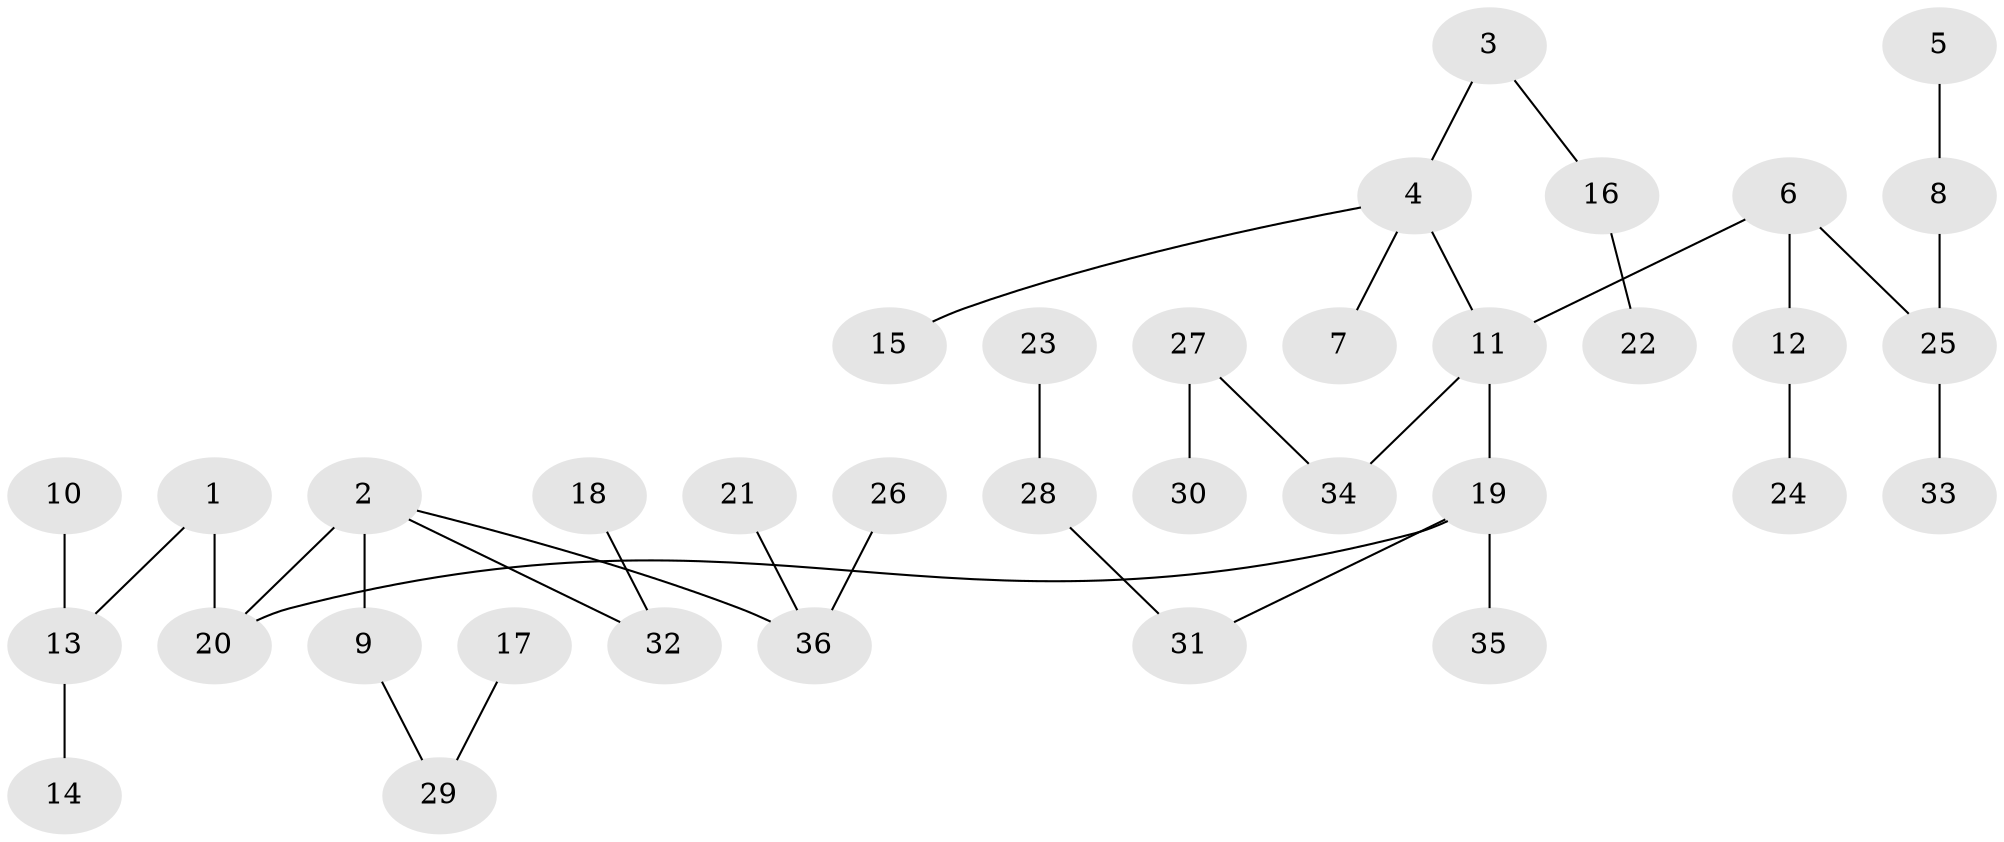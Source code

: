 // original degree distribution, {2: 0.28169014084507044, 5: 0.056338028169014086, 4: 0.056338028169014086, 6: 0.014084507042253521, 3: 0.11267605633802817, 1: 0.4788732394366197}
// Generated by graph-tools (version 1.1) at 2025/02/03/09/25 03:02:29]
// undirected, 36 vertices, 35 edges
graph export_dot {
graph [start="1"]
  node [color=gray90,style=filled];
  1;
  2;
  3;
  4;
  5;
  6;
  7;
  8;
  9;
  10;
  11;
  12;
  13;
  14;
  15;
  16;
  17;
  18;
  19;
  20;
  21;
  22;
  23;
  24;
  25;
  26;
  27;
  28;
  29;
  30;
  31;
  32;
  33;
  34;
  35;
  36;
  1 -- 13 [weight=1.0];
  1 -- 20 [weight=1.0];
  2 -- 9 [weight=1.0];
  2 -- 20 [weight=1.0];
  2 -- 32 [weight=1.0];
  2 -- 36 [weight=1.0];
  3 -- 4 [weight=1.0];
  3 -- 16 [weight=1.0];
  4 -- 7 [weight=1.0];
  4 -- 11 [weight=1.0];
  4 -- 15 [weight=1.0];
  5 -- 8 [weight=1.0];
  6 -- 11 [weight=1.0];
  6 -- 12 [weight=1.0];
  6 -- 25 [weight=1.0];
  8 -- 25 [weight=1.0];
  9 -- 29 [weight=1.0];
  10 -- 13 [weight=1.0];
  11 -- 19 [weight=1.0];
  11 -- 34 [weight=1.0];
  12 -- 24 [weight=1.0];
  13 -- 14 [weight=1.0];
  16 -- 22 [weight=1.0];
  17 -- 29 [weight=1.0];
  18 -- 32 [weight=1.0];
  19 -- 20 [weight=1.0];
  19 -- 31 [weight=1.0];
  19 -- 35 [weight=1.0];
  21 -- 36 [weight=1.0];
  23 -- 28 [weight=1.0];
  25 -- 33 [weight=1.0];
  26 -- 36 [weight=1.0];
  27 -- 30 [weight=1.0];
  27 -- 34 [weight=1.0];
  28 -- 31 [weight=1.0];
}
